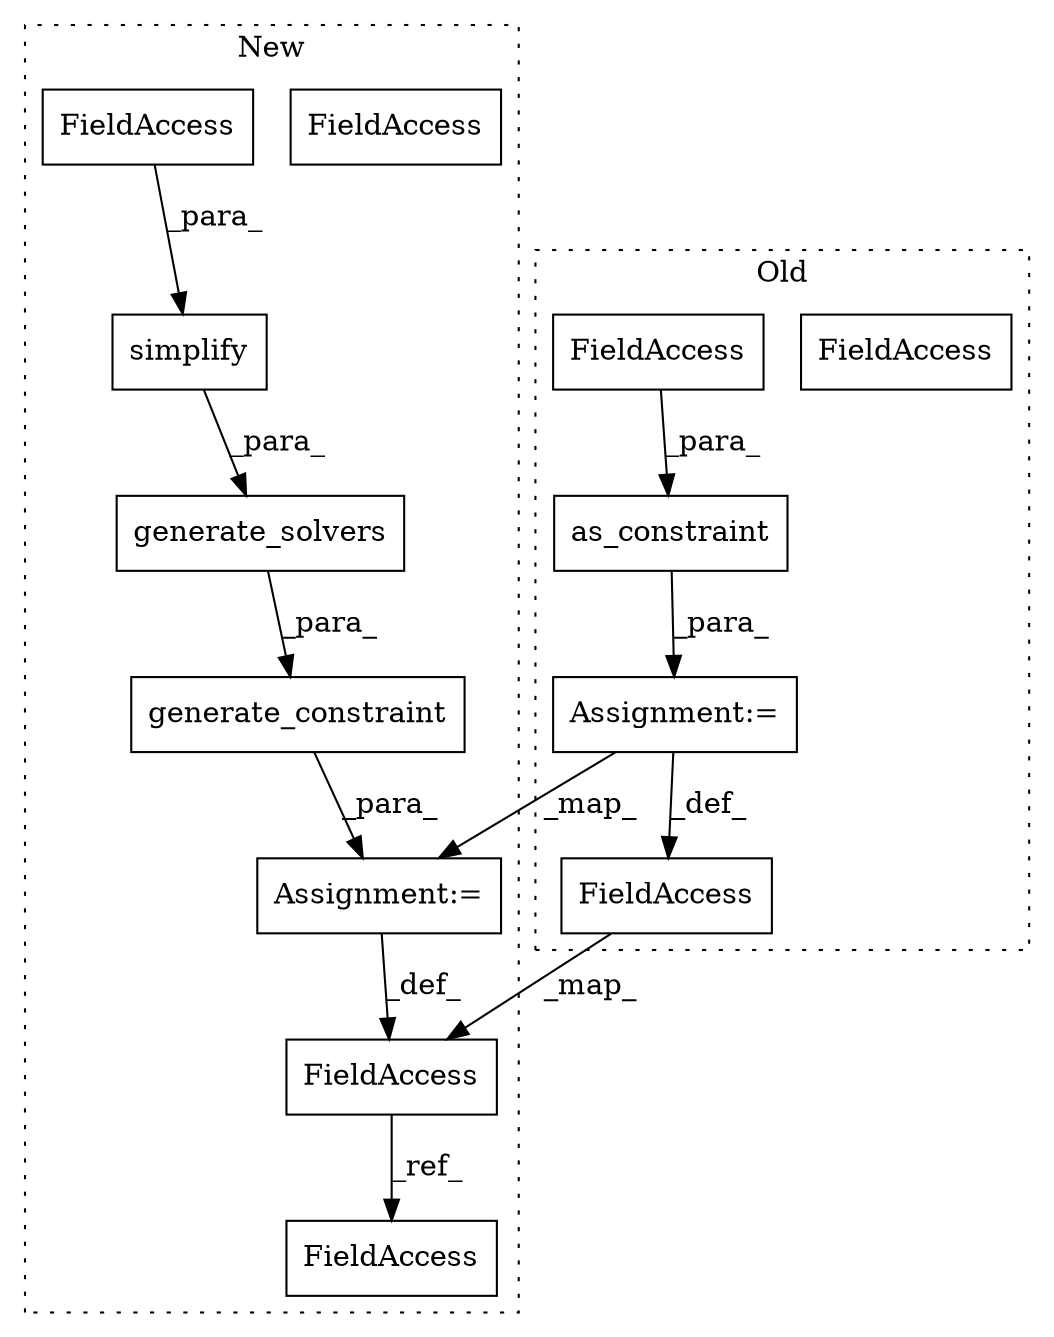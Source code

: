 digraph G {
subgraph cluster0 {
1 [label="as_constraint" a="32" s="1012,1028" l="14,1" shape="box"];
4 [label="FieldAccess" a="22" s="1026" l="2" shape="box"];
7 [label="FieldAccess" a="22" s="1009" l="2" shape="box"];
10 [label="Assignment:=" a="7" s="1011" l="1" shape="box"];
13 [label="FieldAccess" a="22" s="1026" l="2" shape="box"];
label = "Old";
style="dotted";
}
subgraph cluster1 {
2 [label="simplify" a="32" s="986,1004" l="9,1" shape="box"];
3 [label="FieldAccess" a="22" s="995" l="9" shape="box"];
5 [label="generate_constraint" a="32" s="949,1006" l="20,1" shape="box"];
6 [label="generate_solvers" a="32" s="969,1005" l="17,1" shape="box"];
8 [label="FieldAccess" a="22" s="946" l="2" shape="box"];
9 [label="Assignment:=" a="7" s="948" l="1" shape="box"];
11 [label="FieldAccess" a="22" s="1182" l="2" shape="box"];
12 [label="FieldAccess" a="22" s="995" l="9" shape="box"];
label = "New";
style="dotted";
}
1 -> 10 [label="_para_"];
2 -> 6 [label="_para_"];
5 -> 9 [label="_para_"];
6 -> 5 [label="_para_"];
7 -> 8 [label="_map_"];
8 -> 11 [label="_ref_"];
9 -> 8 [label="_def_"];
10 -> 9 [label="_map_"];
10 -> 7 [label="_def_"];
12 -> 2 [label="_para_"];
13 -> 1 [label="_para_"];
}